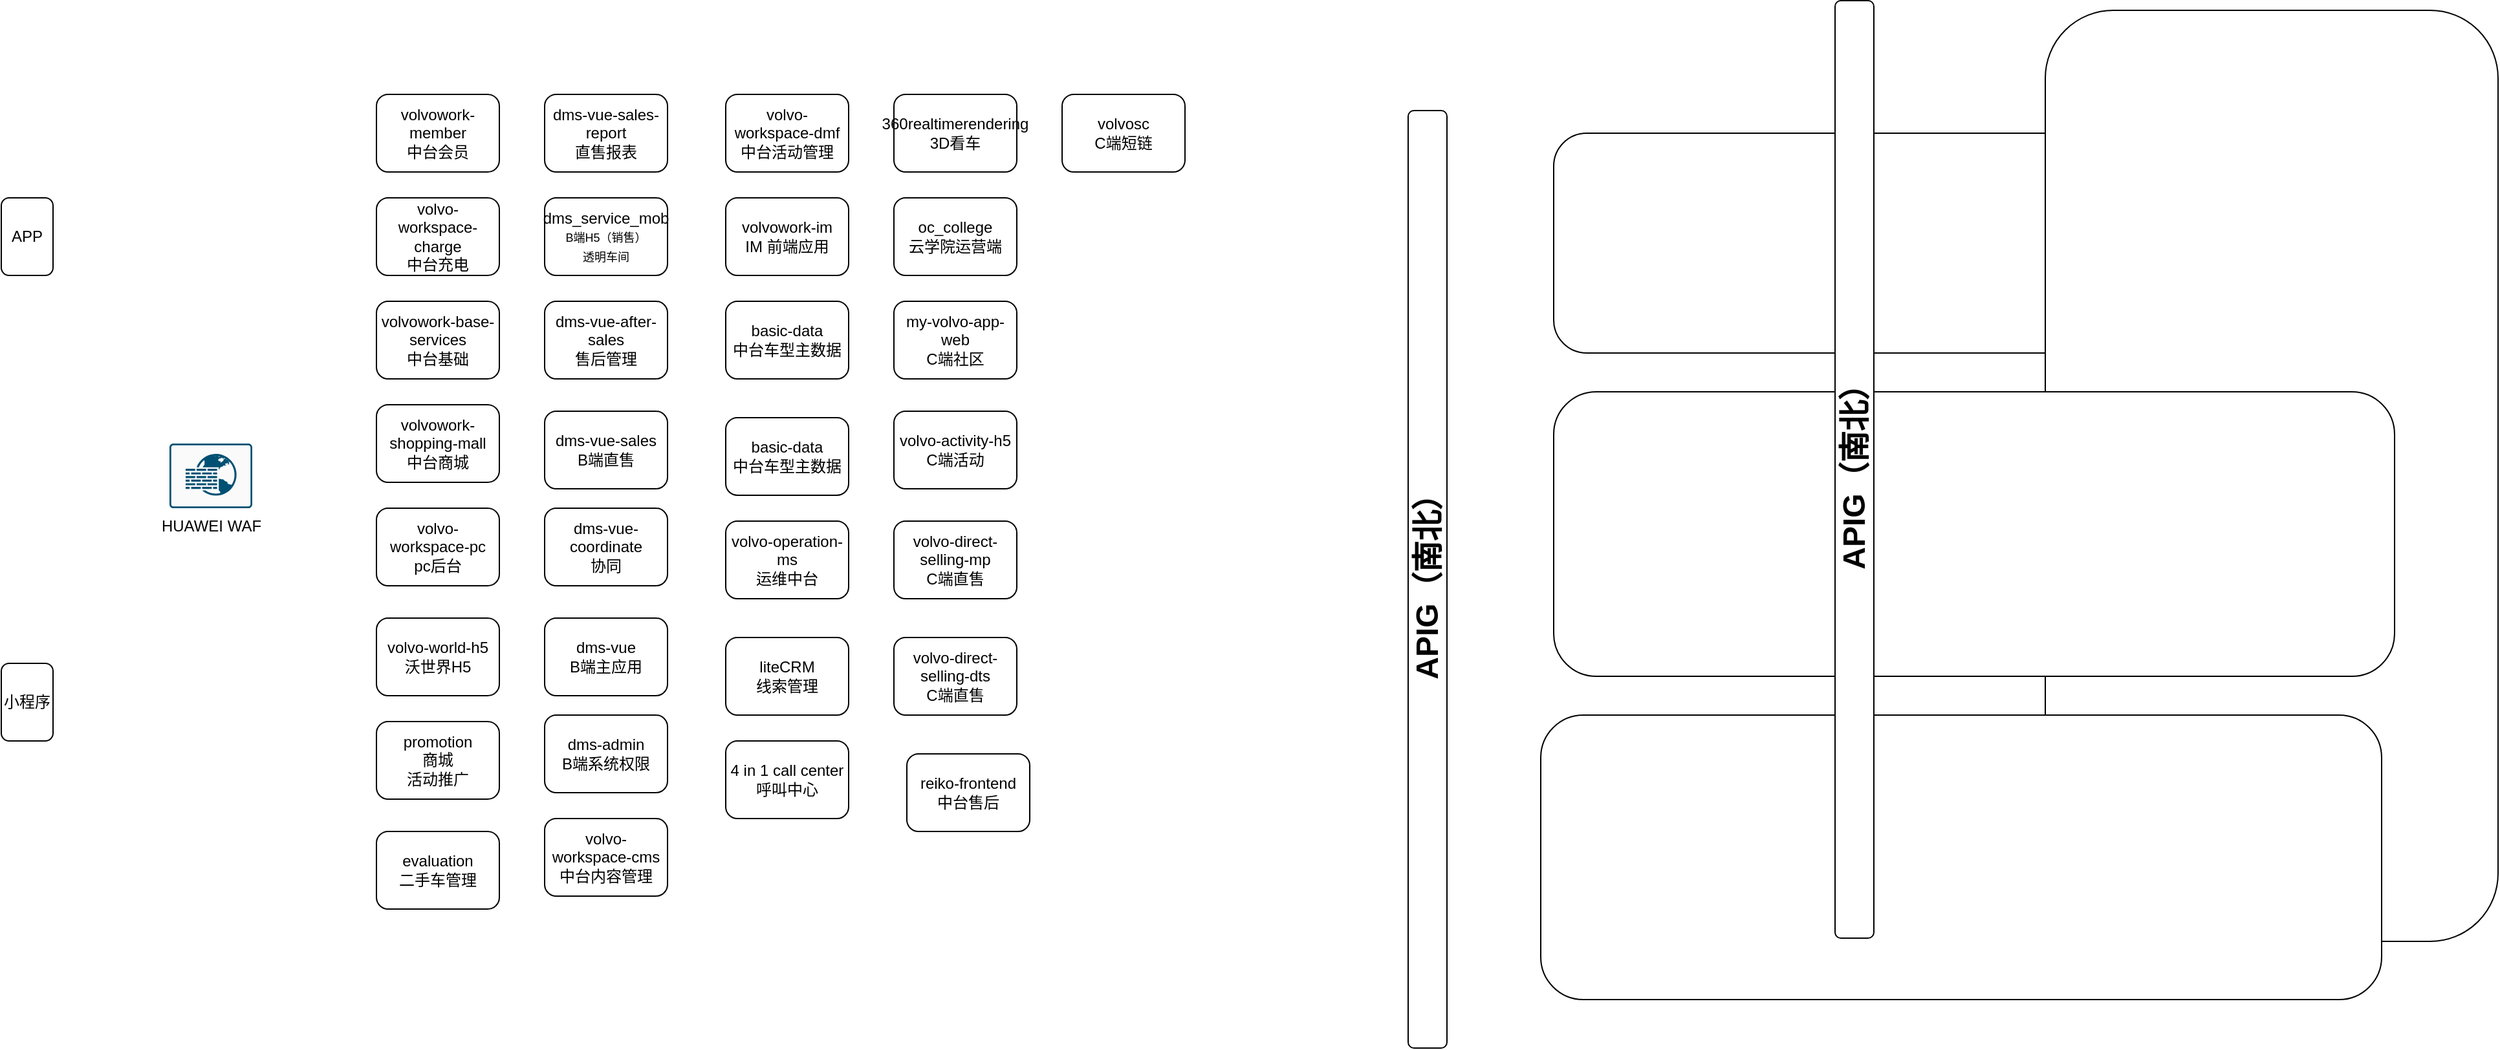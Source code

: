 <mxfile version="21.5.0" type="github">
  <diagram name="Page-1" id="T4evkczM5tz2uir8NdWq">
    <mxGraphModel dx="1434" dy="1856" grid="1" gridSize="10" guides="1" tooltips="1" connect="1" arrows="1" fold="1" page="1" pageScale="1" pageWidth="850" pageHeight="1100" math="0" shadow="0">
      <root>
        <mxCell id="0" />
        <mxCell id="1" parent="0" />
        <mxCell id="0nl9WSmzOAjqTuigGbIG-6" value="HUAWEI WAF" style="sketch=0;points=[[0.015,0.015,0],[0.985,0.015,0],[0.985,0.985,0],[0.015,0.985,0],[0.25,0,0],[0.5,0,0],[0.75,0,0],[1,0.25,0],[1,0.5,0],[1,0.75,0],[0.75,1,0],[0.5,1,0],[0.25,1,0],[0,0.75,0],[0,0.5,0],[0,0.25,0]];verticalLabelPosition=bottom;html=1;verticalAlign=top;aspect=fixed;align=center;pointerEvents=1;shape=mxgraph.cisco19.rect;prIcon=web_application_firewall;fillColor=#FAFAFA;strokeColor=#005073;" parent="1" vertex="1">
          <mxGeometry x="250" y="260" width="64" height="50" as="geometry" />
        </mxCell>
        <mxCell id="0nl9WSmzOAjqTuigGbIG-9" value="小程序" style="rounded=1;whiteSpace=wrap;html=1;" parent="1" vertex="1">
          <mxGeometry x="120" y="430" width="40" height="60" as="geometry" />
        </mxCell>
        <mxCell id="0nl9WSmzOAjqTuigGbIG-10" value="APP" style="rounded=1;whiteSpace=wrap;html=1;" parent="1" vertex="1">
          <mxGeometry x="120" y="70" width="40" height="60" as="geometry" />
        </mxCell>
        <mxCell id="0nl9WSmzOAjqTuigGbIG-3" value="&lt;h1&gt;APIG（南北）&lt;/h1&gt;" style="rounded=1;whiteSpace=wrap;html=1;verticalAlign=middle;labelPosition=center;verticalLabelPosition=middle;align=center;labelBackgroundColor=none;labelBorderColor=none;flipV=0;flipH=0;glass=0;shadow=0;rotation=-90;" parent="1" vertex="1">
          <mxGeometry x="860" y="350" width="725" height="30" as="geometry" />
        </mxCell>
        <mxCell id="0nl9WSmzOAjqTuigGbIG-20" value="&lt;div style=&quot;text-align: justify;&quot;&gt;&lt;br&gt;&lt;/div&gt;" style="rounded=1;whiteSpace=wrap;html=1;shadow=0;glass=0;labelBackgroundColor=none;labelBorderColor=none;strokeColor=default;fontFamily=Helvetica;fontSize=12;fontColor=default;fillColor=default;align=left;" parent="1" vertex="1">
          <mxGeometry x="1320" y="20" width="650" height="170" as="geometry" />
        </mxCell>
        <mxCell id="0nl9WSmzOAjqTuigGbIG-21" value="&lt;div style=&quot;text-align: justify;&quot;&gt;&lt;br&gt;&lt;/div&gt;" style="rounded=1;whiteSpace=wrap;html=1;shadow=0;glass=0;labelBackgroundColor=none;labelBorderColor=none;strokeColor=default;fontFamily=Helvetica;fontSize=12;fontColor=default;fillColor=default;align=left;" parent="1" vertex="1">
          <mxGeometry x="1700" y="-75" width="350" height="720" as="geometry" />
        </mxCell>
        <mxCell id="0nl9WSmzOAjqTuigGbIG-22" value="&lt;div style=&quot;text-align: justify;&quot;&gt;&lt;br&gt;&lt;/div&gt;" style="rounded=1;whiteSpace=wrap;html=1;shadow=0;glass=0;labelBackgroundColor=none;labelBorderColor=none;strokeColor=default;fontFamily=Helvetica;fontSize=12;fontColor=default;fillColor=default;align=left;" parent="1" vertex="1">
          <mxGeometry x="1320" y="220" width="650" height="220" as="geometry" />
        </mxCell>
        <mxCell id="0nl9WSmzOAjqTuigGbIG-23" value="&lt;div style=&quot;text-align: justify;&quot;&gt;&lt;br&gt;&lt;/div&gt;" style="rounded=1;whiteSpace=wrap;html=1;shadow=0;glass=0;labelBackgroundColor=none;labelBorderColor=none;strokeColor=default;fontFamily=Helvetica;fontSize=12;fontColor=default;fillColor=default;align=left;" parent="1" vertex="1">
          <mxGeometry x="1310" y="470" width="650" height="220" as="geometry" />
        </mxCell>
        <mxCell id="0nl9WSmzOAjqTuigGbIG-24" value="&lt;h1&gt;APIG（南北）&lt;/h1&gt;" style="rounded=1;whiteSpace=wrap;html=1;verticalAlign=middle;labelPosition=center;verticalLabelPosition=middle;align=center;labelBackgroundColor=none;labelBorderColor=none;flipV=0;flipH=0;glass=0;shadow=0;rotation=-90;" parent="1" vertex="1">
          <mxGeometry x="1190" y="265" width="725" height="30" as="geometry" />
        </mxCell>
        <mxCell id="0nl9WSmzOAjqTuigGbIG-25" value="volvowork-member&lt;br&gt;中台会员" style="rounded=1;whiteSpace=wrap;html=1;" parent="1" vertex="1">
          <mxGeometry x="410" y="-10" width="95" height="60" as="geometry" />
        </mxCell>
        <mxCell id="0nl9WSmzOAjqTuigGbIG-26" value="volvo-workspace-charge&lt;br&gt;中台充电" style="rounded=1;whiteSpace=wrap;html=1;" parent="1" vertex="1">
          <mxGeometry x="410" y="70" width="95" height="60" as="geometry" />
        </mxCell>
        <mxCell id="0nl9WSmzOAjqTuigGbIG-27" value="volvowork-base-services&lt;br&gt;中台基础" style="rounded=1;whiteSpace=wrap;html=1;" parent="1" vertex="1">
          <mxGeometry x="410" y="150" width="95" height="60" as="geometry" />
        </mxCell>
        <mxCell id="0nl9WSmzOAjqTuigGbIG-28" value="volvowork-shopping-mall&lt;br&gt;中台商城" style="rounded=1;whiteSpace=wrap;html=1;" parent="1" vertex="1">
          <mxGeometry x="410" y="230" width="95" height="60" as="geometry" />
        </mxCell>
        <mxCell id="nDyLXVGqyyg2RE5gqK5G-1" value="volvo-workspace-pc&lt;br&gt;pc后台" style="rounded=1;whiteSpace=wrap;html=1;" vertex="1" parent="1">
          <mxGeometry x="410" y="310" width="95" height="60" as="geometry" />
        </mxCell>
        <mxCell id="nDyLXVGqyyg2RE5gqK5G-2" value="volvo-world-h5&lt;br&gt;沃世界H5" style="rounded=1;whiteSpace=wrap;html=1;" vertex="1" parent="1">
          <mxGeometry x="410" y="395" width="95" height="60" as="geometry" />
        </mxCell>
        <mxCell id="nDyLXVGqyyg2RE5gqK5G-3" value="promotion&lt;br&gt;商城&lt;br&gt;活动推广" style="rounded=1;whiteSpace=wrap;html=1;" vertex="1" parent="1">
          <mxGeometry x="410" y="475" width="95" height="60" as="geometry" />
        </mxCell>
        <mxCell id="nDyLXVGqyyg2RE5gqK5G-4" value="evaluation&lt;br&gt;二手车管理" style="rounded=1;whiteSpace=wrap;html=1;" vertex="1" parent="1">
          <mxGeometry x="410" y="560" width="95" height="60" as="geometry" />
        </mxCell>
        <mxCell id="nDyLXVGqyyg2RE5gqK5G-7" value="dms-vue-sales-report&lt;br&gt;直售报表" style="rounded=1;whiteSpace=wrap;html=1;" vertex="1" parent="1">
          <mxGeometry x="540" y="-10" width="95" height="60" as="geometry" />
        </mxCell>
        <mxCell id="nDyLXVGqyyg2RE5gqK5G-8" value="dms_service_mob&lt;br&gt;&lt;font style=&quot;font-size: 9px;&quot;&gt;B端H5（销售）&lt;br&gt;透明车间&lt;/font&gt;" style="rounded=1;whiteSpace=wrap;html=1;" vertex="1" parent="1">
          <mxGeometry x="540" y="70" width="95" height="60" as="geometry" />
        </mxCell>
        <mxCell id="nDyLXVGqyyg2RE5gqK5G-9" value="dms-vue-after-sales&lt;br&gt;售后管理" style="rounded=1;whiteSpace=wrap;html=1;" vertex="1" parent="1">
          <mxGeometry x="540" y="150" width="95" height="60" as="geometry" />
        </mxCell>
        <mxCell id="nDyLXVGqyyg2RE5gqK5G-10" value="dms-vue-sales&lt;br&gt;B端直售" style="rounded=1;whiteSpace=wrap;html=1;" vertex="1" parent="1">
          <mxGeometry x="540" y="235" width="95" height="60" as="geometry" />
        </mxCell>
        <mxCell id="nDyLXVGqyyg2RE5gqK5G-11" value="dms-vue-coordinate&lt;br&gt;协同" style="rounded=1;whiteSpace=wrap;html=1;" vertex="1" parent="1">
          <mxGeometry x="540" y="310" width="95" height="60" as="geometry" />
        </mxCell>
        <mxCell id="nDyLXVGqyyg2RE5gqK5G-12" value="dms-vue&lt;br&gt;B端主应用" style="rounded=1;whiteSpace=wrap;html=1;" vertex="1" parent="1">
          <mxGeometry x="540" y="395" width="95" height="60" as="geometry" />
        </mxCell>
        <mxCell id="nDyLXVGqyyg2RE5gqK5G-13" value="dms-admin&lt;br&gt;B端系统权限" style="rounded=1;whiteSpace=wrap;html=1;" vertex="1" parent="1">
          <mxGeometry x="540" y="470" width="95" height="60" as="geometry" />
        </mxCell>
        <mxCell id="nDyLXVGqyyg2RE5gqK5G-14" value="volvo-workspace-cms&lt;br&gt;中台内容管理" style="rounded=1;whiteSpace=wrap;html=1;" vertex="1" parent="1">
          <mxGeometry x="540" y="550" width="95" height="60" as="geometry" />
        </mxCell>
        <mxCell id="nDyLXVGqyyg2RE5gqK5G-15" value="volvo-workspace-dmf&lt;br&gt;中台活动管理" style="rounded=1;whiteSpace=wrap;html=1;" vertex="1" parent="1">
          <mxGeometry x="680" y="-10" width="95" height="60" as="geometry" />
        </mxCell>
        <mxCell id="nDyLXVGqyyg2RE5gqK5G-16" value="volvowork-im&lt;br&gt;IM 前端应用" style="rounded=1;whiteSpace=wrap;html=1;" vertex="1" parent="1">
          <mxGeometry x="680" y="70" width="95" height="60" as="geometry" />
        </mxCell>
        <mxCell id="nDyLXVGqyyg2RE5gqK5G-17" value="basic-data&lt;br&gt;中台车型主数据" style="rounded=1;whiteSpace=wrap;html=1;" vertex="1" parent="1">
          <mxGeometry x="680" y="150" width="95" height="60" as="geometry" />
        </mxCell>
        <mxCell id="nDyLXVGqyyg2RE5gqK5G-18" value="basic-data&lt;br&gt;中台车型主数据" style="rounded=1;whiteSpace=wrap;html=1;" vertex="1" parent="1">
          <mxGeometry x="680" y="240" width="95" height="60" as="geometry" />
        </mxCell>
        <mxCell id="nDyLXVGqyyg2RE5gqK5G-19" value="volvo-operation-ms&lt;br&gt;运维中台" style="rounded=1;whiteSpace=wrap;html=1;" vertex="1" parent="1">
          <mxGeometry x="680" y="320" width="95" height="60" as="geometry" />
        </mxCell>
        <mxCell id="nDyLXVGqyyg2RE5gqK5G-20" value="liteCRM&lt;br&gt;线索管理" style="rounded=1;whiteSpace=wrap;html=1;" vertex="1" parent="1">
          <mxGeometry x="680" y="410" width="95" height="60" as="geometry" />
        </mxCell>
        <mxCell id="nDyLXVGqyyg2RE5gqK5G-21" value="4 in 1 call center&lt;br&gt;呼叫中心" style="rounded=1;whiteSpace=wrap;html=1;" vertex="1" parent="1">
          <mxGeometry x="680" y="490" width="95" height="60" as="geometry" />
        </mxCell>
        <mxCell id="nDyLXVGqyyg2RE5gqK5G-23" value="360realtimerendering&lt;br&gt;3D看车" style="rounded=1;whiteSpace=wrap;html=1;" vertex="1" parent="1">
          <mxGeometry x="810" y="-10" width="95" height="60" as="geometry" />
        </mxCell>
        <mxCell id="nDyLXVGqyyg2RE5gqK5G-24" value="oc_college&lt;br&gt;云学院运营端" style="rounded=1;whiteSpace=wrap;html=1;" vertex="1" parent="1">
          <mxGeometry x="810" y="70" width="95" height="60" as="geometry" />
        </mxCell>
        <mxCell id="nDyLXVGqyyg2RE5gqK5G-25" value="my-volvo-app-web&lt;br&gt;C端社区" style="rounded=1;whiteSpace=wrap;html=1;" vertex="1" parent="1">
          <mxGeometry x="810" y="150" width="95" height="60" as="geometry" />
        </mxCell>
        <mxCell id="nDyLXVGqyyg2RE5gqK5G-26" value="volvo-activity-h5&lt;br&gt;C端活动" style="rounded=1;whiteSpace=wrap;html=1;" vertex="1" parent="1">
          <mxGeometry x="810" y="235" width="95" height="60" as="geometry" />
        </mxCell>
        <mxCell id="nDyLXVGqyyg2RE5gqK5G-27" value="volvo-direct-selling-mp&lt;br&gt;C端直售" style="rounded=1;whiteSpace=wrap;html=1;" vertex="1" parent="1">
          <mxGeometry x="810" y="320" width="95" height="60" as="geometry" />
        </mxCell>
        <mxCell id="nDyLXVGqyyg2RE5gqK5G-28" value="volvo-direct-selling-dts&lt;br&gt;C端直售" style="rounded=1;whiteSpace=wrap;html=1;" vertex="1" parent="1">
          <mxGeometry x="810" y="410" width="95" height="60" as="geometry" />
        </mxCell>
        <mxCell id="nDyLXVGqyyg2RE5gqK5G-29" value="reiko-frontend&lt;br&gt;中台售后" style="rounded=1;whiteSpace=wrap;html=1;" vertex="1" parent="1">
          <mxGeometry x="820" y="500" width="95" height="60" as="geometry" />
        </mxCell>
        <mxCell id="nDyLXVGqyyg2RE5gqK5G-30" value="volvosc&lt;br&gt;C端短链" style="rounded=1;whiteSpace=wrap;html=1;" vertex="1" parent="1">
          <mxGeometry x="940" y="-10" width="95" height="60" as="geometry" />
        </mxCell>
      </root>
    </mxGraphModel>
  </diagram>
</mxfile>
